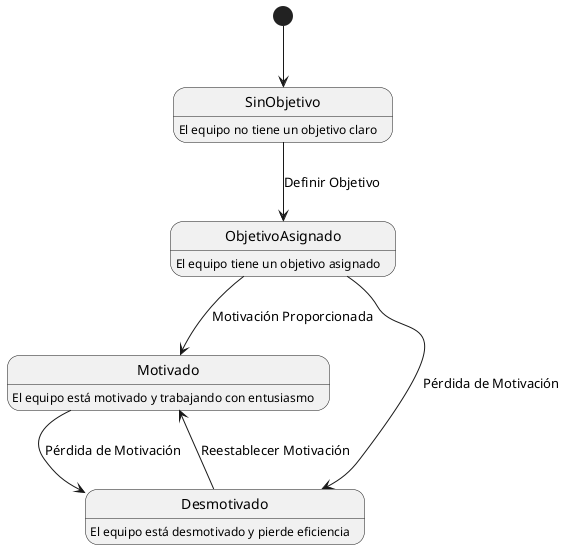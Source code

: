 @startuml
[*] --> SinObjetivo
SinObjetivo : El equipo no tiene un objetivo claro

SinObjetivo --> ObjetivoAsignado : Definir Objetivo
ObjetivoAsignado : El equipo tiene un objetivo asignado

ObjetivoAsignado --> Motivado : Motivación Proporcionada
Motivado : El equipo está motivado y trabajando con entusiasmo

Motivado --> Desmotivado : Pérdida de Motivación
Desmotivado : El equipo está desmotivado y pierde eficiencia

Desmotivado --> Motivado : Reestablecer Motivación

ObjetivoAsignado --> Desmotivado : Pérdida de Motivación
@enduml
